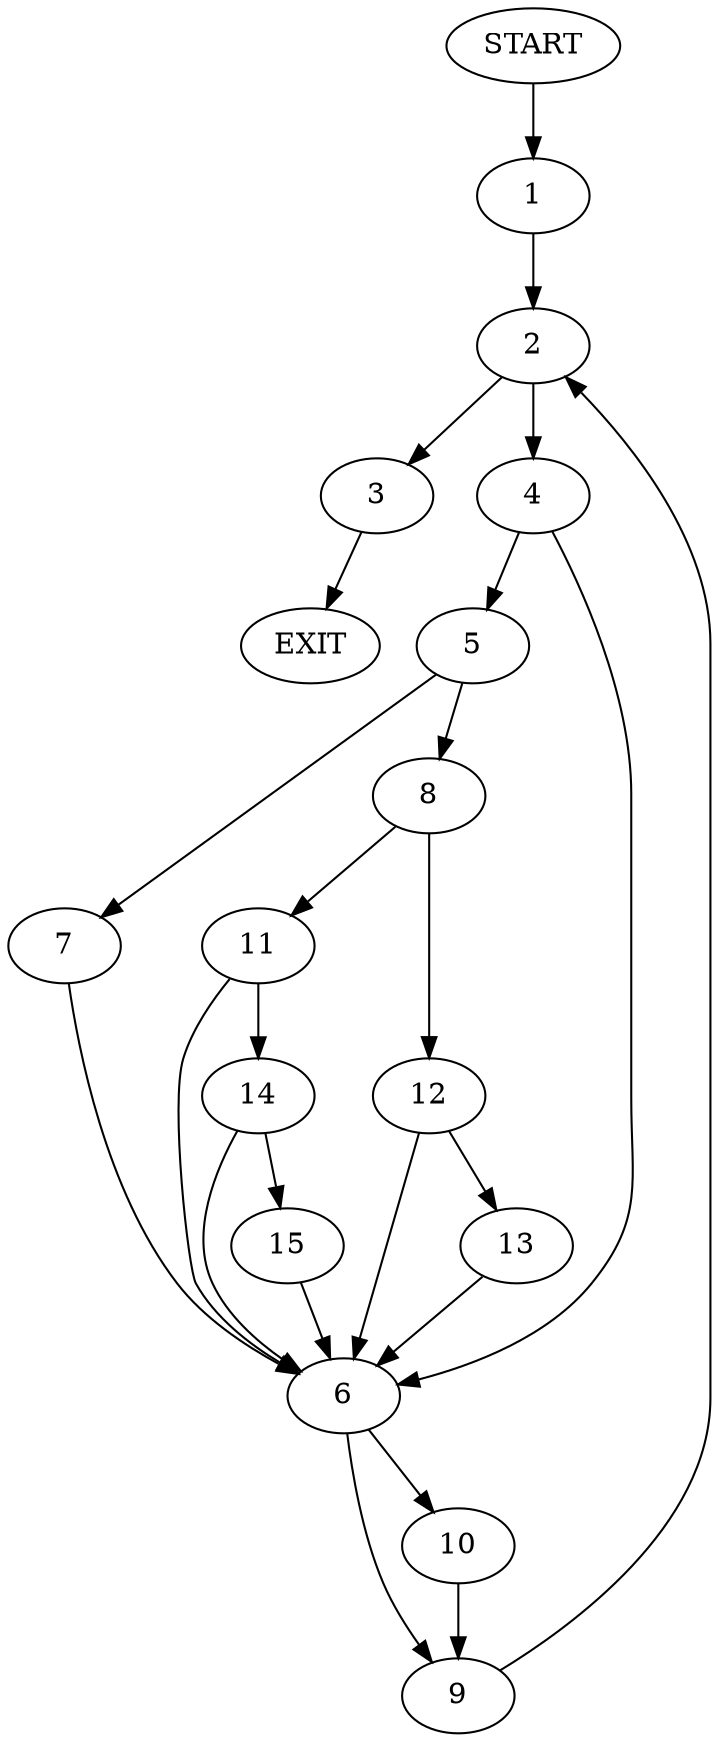 digraph {
0 [label="START"]
16 [label="EXIT"]
0 -> 1
1 -> 2
2 -> 3
2 -> 4
4 -> 5
4 -> 6
3 -> 16
5 -> 7
5 -> 8
6 -> 9
6 -> 10
7 -> 6
8 -> 11
8 -> 12
12 -> 6
12 -> 13
11 -> 6
11 -> 14
14 -> 6
14 -> 15
15 -> 6
13 -> 6
9 -> 2
10 -> 9
}
